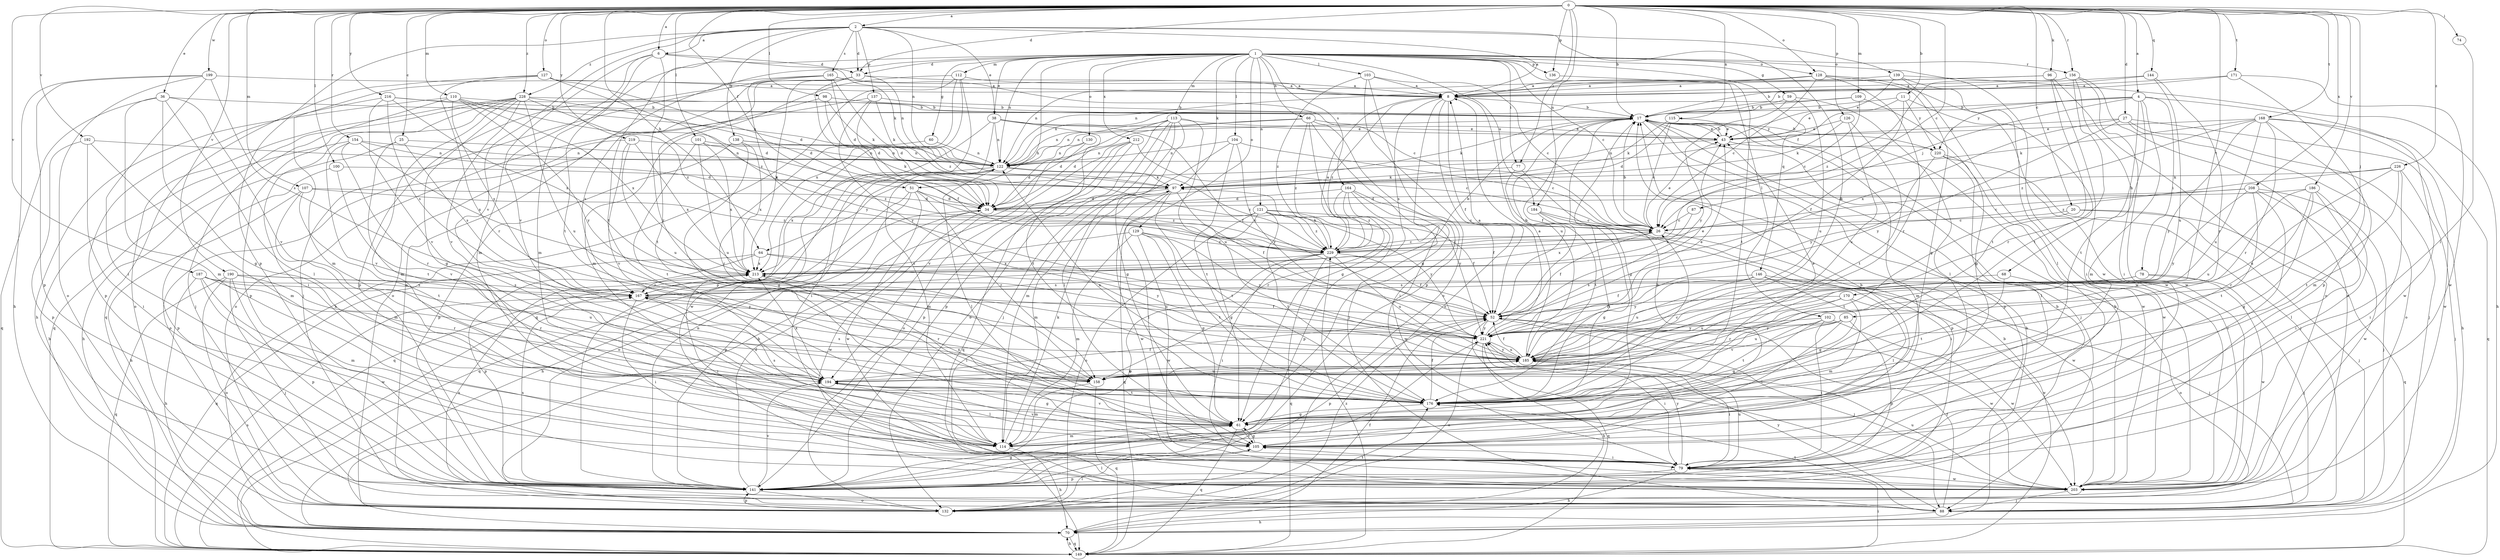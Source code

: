 strict digraph  {
0;
1;
2;
4;
6;
8;
11;
17;
20;
25;
26;
27;
33;
34;
36;
38;
43;
51;
52;
59;
60;
61;
64;
66;
68;
70;
74;
77;
78;
79;
85;
87;
88;
96;
97;
98;
100;
101;
102;
103;
104;
105;
107;
109;
110;
112;
113;
114;
115;
121;
122;
126;
127;
128;
129;
130;
132;
136;
137;
138;
139;
141;
144;
146;
149;
154;
156;
158;
164;
165;
167;
168;
170;
171;
176;
184;
185;
186;
187;
190;
192;
194;
199;
203;
208;
212;
213;
216;
219;
220;
221;
226;
228;
229;
0 -> 2  [label=a];
0 -> 4  [label=a];
0 -> 6  [label=a];
0 -> 11  [label=b];
0 -> 17  [label=b];
0 -> 20  [label=c];
0 -> 25  [label=c];
0 -> 26  [label=c];
0 -> 27  [label=d];
0 -> 33  [label=d];
0 -> 36  [label=e];
0 -> 51  [label=f];
0 -> 64  [label=h];
0 -> 74  [label=i];
0 -> 77  [label=i];
0 -> 85  [label=j];
0 -> 96  [label=k];
0 -> 98  [label=l];
0 -> 100  [label=l];
0 -> 101  [label=l];
0 -> 107  [label=m];
0 -> 109  [label=m];
0 -> 110  [label=m];
0 -> 115  [label=n];
0 -> 126  [label=o];
0 -> 127  [label=o];
0 -> 128  [label=o];
0 -> 136  [label=p];
0 -> 144  [label=q];
0 -> 154  [label=r];
0 -> 156  [label=r];
0 -> 168  [label=t];
0 -> 170  [label=t];
0 -> 171  [label=t];
0 -> 184  [label=u];
0 -> 186  [label=v];
0 -> 187  [label=v];
0 -> 190  [label=v];
0 -> 192  [label=v];
0 -> 199  [label=w];
0 -> 208  [label=x];
0 -> 216  [label=y];
0 -> 219  [label=y];
0 -> 226  [label=z];
0 -> 228  [label=z];
1 -> 26  [label=c];
1 -> 33  [label=d];
1 -> 38  [label=e];
1 -> 59  [label=g];
1 -> 60  [label=g];
1 -> 64  [label=h];
1 -> 66  [label=h];
1 -> 77  [label=i];
1 -> 97  [label=k];
1 -> 102  [label=l];
1 -> 103  [label=l];
1 -> 104  [label=l];
1 -> 112  [label=m];
1 -> 113  [label=m];
1 -> 114  [label=m];
1 -> 121  [label=n];
1 -> 122  [label=n];
1 -> 128  [label=o];
1 -> 129  [label=o];
1 -> 130  [label=o];
1 -> 132  [label=o];
1 -> 136  [label=p];
1 -> 146  [label=q];
1 -> 156  [label=r];
1 -> 164  [label=s];
1 -> 184  [label=u];
1 -> 203  [label=w];
1 -> 212  [label=x];
2 -> 6  [label=a];
2 -> 8  [label=a];
2 -> 33  [label=d];
2 -> 38  [label=e];
2 -> 122  [label=n];
2 -> 137  [label=p];
2 -> 138  [label=p];
2 -> 139  [label=p];
2 -> 141  [label=p];
2 -> 165  [label=s];
2 -> 176  [label=t];
2 -> 185  [label=u];
2 -> 194  [label=v];
2 -> 228  [label=z];
4 -> 17  [label=b];
4 -> 51  [label=f];
4 -> 68  [label=h];
4 -> 78  [label=i];
4 -> 87  [label=j];
4 -> 114  [label=m];
4 -> 176  [label=t];
4 -> 203  [label=w];
4 -> 220  [label=y];
6 -> 33  [label=d];
6 -> 97  [label=k];
6 -> 114  [label=m];
6 -> 158  [label=r];
6 -> 176  [label=t];
6 -> 194  [label=v];
8 -> 17  [label=b];
8 -> 52  [label=f];
8 -> 61  [label=g];
8 -> 132  [label=o];
8 -> 167  [label=s];
8 -> 185  [label=u];
8 -> 229  [label=z];
11 -> 17  [label=b];
11 -> 43  [label=e];
11 -> 52  [label=f];
11 -> 158  [label=r];
11 -> 220  [label=y];
17 -> 43  [label=e];
17 -> 52  [label=f];
17 -> 61  [label=g];
17 -> 70  [label=h];
17 -> 88  [label=j];
17 -> 97  [label=k];
17 -> 122  [label=n];
17 -> 141  [label=p];
17 -> 203  [label=w];
17 -> 220  [label=y];
20 -> 26  [label=c];
20 -> 88  [label=j];
20 -> 149  [label=q];
20 -> 176  [label=t];
25 -> 70  [label=h];
25 -> 122  [label=n];
25 -> 167  [label=s];
25 -> 176  [label=t];
26 -> 17  [label=b];
26 -> 43  [label=e];
26 -> 52  [label=f];
26 -> 203  [label=w];
26 -> 213  [label=x];
26 -> 229  [label=z];
27 -> 43  [label=e];
27 -> 70  [label=h];
27 -> 88  [label=j];
27 -> 132  [label=o];
27 -> 213  [label=x];
27 -> 221  [label=y];
33 -> 8  [label=a];
33 -> 52  [label=f];
33 -> 122  [label=n];
33 -> 132  [label=o];
33 -> 176  [label=t];
33 -> 213  [label=x];
34 -> 26  [label=c];
34 -> 70  [label=h];
34 -> 141  [label=p];
34 -> 203  [label=w];
36 -> 17  [label=b];
36 -> 61  [label=g];
36 -> 105  [label=l];
36 -> 114  [label=m];
36 -> 149  [label=q];
36 -> 194  [label=v];
38 -> 43  [label=e];
38 -> 52  [label=f];
38 -> 79  [label=i];
38 -> 122  [label=n];
38 -> 176  [label=t];
38 -> 203  [label=w];
43 -> 17  [label=b];
43 -> 114  [label=m];
43 -> 122  [label=n];
51 -> 34  [label=d];
51 -> 132  [label=o];
51 -> 149  [label=q];
51 -> 158  [label=r];
51 -> 203  [label=w];
51 -> 229  [label=z];
52 -> 17  [label=b];
52 -> 43  [label=e];
52 -> 88  [label=j];
52 -> 141  [label=p];
52 -> 149  [label=q];
52 -> 203  [label=w];
52 -> 221  [label=y];
59 -> 17  [label=b];
59 -> 105  [label=l];
59 -> 185  [label=u];
59 -> 221  [label=y];
60 -> 122  [label=n];
60 -> 158  [label=r];
61 -> 105  [label=l];
61 -> 114  [label=m];
61 -> 149  [label=q];
61 -> 167  [label=s];
61 -> 194  [label=v];
61 -> 213  [label=x];
64 -> 141  [label=p];
64 -> 149  [label=q];
64 -> 185  [label=u];
64 -> 213  [label=x];
64 -> 221  [label=y];
66 -> 34  [label=d];
66 -> 43  [label=e];
66 -> 61  [label=g];
66 -> 79  [label=i];
66 -> 88  [label=j];
66 -> 122  [label=n];
66 -> 229  [label=z];
68 -> 132  [label=o];
68 -> 167  [label=s];
68 -> 176  [label=t];
70 -> 52  [label=f];
70 -> 149  [label=q];
74 -> 105  [label=l];
77 -> 97  [label=k];
77 -> 141  [label=p];
77 -> 176  [label=t];
78 -> 52  [label=f];
78 -> 88  [label=j];
78 -> 167  [label=s];
78 -> 203  [label=w];
79 -> 70  [label=h];
79 -> 141  [label=p];
79 -> 185  [label=u];
79 -> 203  [label=w];
79 -> 221  [label=y];
85 -> 105  [label=l];
85 -> 141  [label=p];
85 -> 185  [label=u];
85 -> 194  [label=v];
85 -> 221  [label=y];
87 -> 26  [label=c];
87 -> 213  [label=x];
88 -> 52  [label=f];
88 -> 70  [label=h];
88 -> 176  [label=t];
88 -> 213  [label=x];
88 -> 221  [label=y];
96 -> 8  [label=a];
96 -> 79  [label=i];
96 -> 122  [label=n];
96 -> 132  [label=o];
96 -> 176  [label=t];
97 -> 34  [label=d];
97 -> 52  [label=f];
97 -> 105  [label=l];
97 -> 114  [label=m];
97 -> 176  [label=t];
97 -> 203  [label=w];
98 -> 17  [label=b];
98 -> 34  [label=d];
98 -> 97  [label=k];
98 -> 167  [label=s];
100 -> 97  [label=k];
100 -> 141  [label=p];
100 -> 194  [label=v];
101 -> 122  [label=n];
101 -> 176  [label=t];
101 -> 185  [label=u];
101 -> 213  [label=x];
101 -> 229  [label=z];
102 -> 61  [label=g];
102 -> 79  [label=i];
102 -> 176  [label=t];
102 -> 203  [label=w];
102 -> 221  [label=y];
103 -> 8  [label=a];
103 -> 26  [label=c];
103 -> 132  [label=o];
103 -> 141  [label=p];
103 -> 229  [label=z];
104 -> 26  [label=c];
104 -> 114  [label=m];
104 -> 122  [label=n];
104 -> 176  [label=t];
104 -> 221  [label=y];
105 -> 17  [label=b];
105 -> 61  [label=g];
105 -> 79  [label=i];
105 -> 194  [label=v];
107 -> 34  [label=d];
107 -> 70  [label=h];
107 -> 114  [label=m];
107 -> 176  [label=t];
107 -> 229  [label=z];
109 -> 17  [label=b];
109 -> 26  [label=c];
109 -> 61  [label=g];
109 -> 122  [label=n];
110 -> 17  [label=b];
110 -> 34  [label=d];
110 -> 70  [label=h];
110 -> 88  [label=j];
110 -> 167  [label=s];
110 -> 213  [label=x];
110 -> 221  [label=y];
112 -> 8  [label=a];
112 -> 70  [label=h];
112 -> 114  [label=m];
112 -> 141  [label=p];
112 -> 149  [label=q];
112 -> 213  [label=x];
113 -> 34  [label=d];
113 -> 43  [label=e];
113 -> 61  [label=g];
113 -> 88  [label=j];
113 -> 105  [label=l];
113 -> 122  [label=n];
113 -> 132  [label=o];
113 -> 141  [label=p];
113 -> 185  [label=u];
114 -> 17  [label=b];
114 -> 70  [label=h];
114 -> 97  [label=k];
115 -> 26  [label=c];
115 -> 34  [label=d];
115 -> 43  [label=e];
115 -> 97  [label=k];
121 -> 26  [label=c];
121 -> 52  [label=f];
121 -> 61  [label=g];
121 -> 132  [label=o];
121 -> 149  [label=q];
121 -> 176  [label=t];
121 -> 221  [label=y];
121 -> 229  [label=z];
122 -> 97  [label=k];
122 -> 105  [label=l];
122 -> 114  [label=m];
122 -> 149  [label=q];
122 -> 213  [label=x];
122 -> 229  [label=z];
126 -> 43  [label=e];
126 -> 97  [label=k];
126 -> 176  [label=t];
126 -> 185  [label=u];
127 -> 8  [label=a];
127 -> 34  [label=d];
127 -> 114  [label=m];
127 -> 149  [label=q];
127 -> 158  [label=r];
127 -> 229  [label=z];
128 -> 8  [label=a];
128 -> 26  [label=c];
128 -> 61  [label=g];
128 -> 122  [label=n];
128 -> 158  [label=r];
128 -> 203  [label=w];
129 -> 61  [label=g];
129 -> 114  [label=m];
129 -> 167  [label=s];
129 -> 176  [label=t];
129 -> 203  [label=w];
129 -> 221  [label=y];
129 -> 229  [label=z];
130 -> 34  [label=d];
130 -> 122  [label=n];
130 -> 194  [label=v];
132 -> 105  [label=l];
132 -> 141  [label=p];
132 -> 176  [label=t];
136 -> 176  [label=t];
137 -> 17  [label=b];
137 -> 34  [label=d];
137 -> 97  [label=k];
137 -> 132  [label=o];
137 -> 221  [label=y];
138 -> 61  [label=g];
138 -> 97  [label=k];
138 -> 122  [label=n];
138 -> 141  [label=p];
138 -> 213  [label=x];
139 -> 8  [label=a];
139 -> 43  [label=e];
139 -> 70  [label=h];
139 -> 105  [label=l];
139 -> 203  [label=w];
141 -> 17  [label=b];
141 -> 34  [label=d];
141 -> 61  [label=g];
141 -> 105  [label=l];
141 -> 122  [label=n];
141 -> 132  [label=o];
141 -> 167  [label=s];
141 -> 194  [label=v];
141 -> 221  [label=y];
144 -> 8  [label=a];
144 -> 17  [label=b];
144 -> 158  [label=r];
144 -> 185  [label=u];
146 -> 61  [label=g];
146 -> 88  [label=j];
146 -> 105  [label=l];
146 -> 167  [label=s];
146 -> 185  [label=u];
146 -> 221  [label=y];
149 -> 17  [label=b];
149 -> 70  [label=h];
149 -> 79  [label=i];
149 -> 167  [label=s];
149 -> 229  [label=z];
154 -> 34  [label=d];
154 -> 70  [label=h];
154 -> 122  [label=n];
154 -> 158  [label=r];
154 -> 194  [label=v];
154 -> 213  [label=x];
156 -> 8  [label=a];
156 -> 79  [label=i];
156 -> 132  [label=o];
156 -> 176  [label=t];
156 -> 203  [label=w];
156 -> 229  [label=z];
158 -> 114  [label=m];
158 -> 149  [label=q];
158 -> 167  [label=s];
158 -> 185  [label=u];
164 -> 34  [label=d];
164 -> 52  [label=f];
164 -> 141  [label=p];
164 -> 158  [label=r];
164 -> 203  [label=w];
164 -> 221  [label=y];
164 -> 229  [label=z];
165 -> 8  [label=a];
165 -> 26  [label=c];
165 -> 34  [label=d];
165 -> 88  [label=j];
165 -> 141  [label=p];
165 -> 221  [label=y];
165 -> 229  [label=z];
167 -> 52  [label=f];
167 -> 79  [label=i];
167 -> 158  [label=r];
168 -> 43  [label=e];
168 -> 97  [label=k];
168 -> 114  [label=m];
168 -> 149  [label=q];
168 -> 158  [label=r];
168 -> 185  [label=u];
168 -> 203  [label=w];
168 -> 221  [label=y];
168 -> 229  [label=z];
170 -> 52  [label=f];
170 -> 114  [label=m];
170 -> 158  [label=r];
170 -> 185  [label=u];
170 -> 203  [label=w];
171 -> 8  [label=a];
171 -> 17  [label=b];
171 -> 141  [label=p];
171 -> 203  [label=w];
176 -> 26  [label=c];
176 -> 52  [label=f];
176 -> 61  [label=g];
176 -> 122  [label=n];
184 -> 26  [label=c];
184 -> 61  [label=g];
184 -> 79  [label=i];
184 -> 176  [label=t];
185 -> 8  [label=a];
185 -> 52  [label=f];
185 -> 79  [label=i];
185 -> 158  [label=r];
185 -> 194  [label=v];
185 -> 221  [label=y];
186 -> 34  [label=d];
186 -> 61  [label=g];
186 -> 79  [label=i];
186 -> 105  [label=l];
186 -> 158  [label=r];
186 -> 185  [label=u];
187 -> 70  [label=h];
187 -> 114  [label=m];
187 -> 158  [label=r];
187 -> 167  [label=s];
187 -> 185  [label=u];
187 -> 203  [label=w];
190 -> 88  [label=j];
190 -> 132  [label=o];
190 -> 141  [label=p];
190 -> 149  [label=q];
190 -> 158  [label=r];
190 -> 167  [label=s];
190 -> 221  [label=y];
192 -> 79  [label=i];
192 -> 114  [label=m];
192 -> 122  [label=n];
192 -> 141  [label=p];
194 -> 43  [label=e];
194 -> 52  [label=f];
194 -> 61  [label=g];
194 -> 105  [label=l];
194 -> 176  [label=t];
194 -> 213  [label=x];
199 -> 8  [label=a];
199 -> 70  [label=h];
199 -> 79  [label=i];
199 -> 132  [label=o];
199 -> 141  [label=p];
199 -> 167  [label=s];
203 -> 17  [label=b];
203 -> 88  [label=j];
203 -> 105  [label=l];
203 -> 185  [label=u];
208 -> 26  [label=c];
208 -> 34  [label=d];
208 -> 79  [label=i];
208 -> 88  [label=j];
208 -> 176  [label=t];
208 -> 203  [label=w];
208 -> 221  [label=y];
212 -> 26  [label=c];
212 -> 70  [label=h];
212 -> 122  [label=n];
212 -> 132  [label=o];
212 -> 141  [label=p];
212 -> 149  [label=q];
213 -> 17  [label=b];
213 -> 79  [label=i];
213 -> 105  [label=l];
213 -> 167  [label=s];
216 -> 17  [label=b];
216 -> 122  [label=n];
216 -> 141  [label=p];
216 -> 167  [label=s];
216 -> 194  [label=v];
216 -> 213  [label=x];
219 -> 122  [label=n];
219 -> 132  [label=o];
219 -> 185  [label=u];
219 -> 194  [label=v];
219 -> 213  [label=x];
220 -> 17  [label=b];
220 -> 88  [label=j];
220 -> 105  [label=l];
220 -> 203  [label=w];
220 -> 221  [label=y];
221 -> 8  [label=a];
221 -> 43  [label=e];
221 -> 70  [label=h];
221 -> 79  [label=i];
221 -> 132  [label=o];
221 -> 185  [label=u];
226 -> 79  [label=i];
226 -> 88  [label=j];
226 -> 97  [label=k];
226 -> 176  [label=t];
226 -> 185  [label=u];
226 -> 229  [label=z];
228 -> 17  [label=b];
228 -> 34  [label=d];
228 -> 61  [label=g];
228 -> 79  [label=i];
228 -> 114  [label=m];
228 -> 132  [label=o];
228 -> 141  [label=p];
228 -> 149  [label=q];
228 -> 185  [label=u];
228 -> 194  [label=v];
228 -> 229  [label=z];
229 -> 8  [label=a];
229 -> 26  [label=c];
229 -> 52  [label=f];
229 -> 79  [label=i];
229 -> 97  [label=k];
229 -> 141  [label=p];
229 -> 149  [label=q];
229 -> 185  [label=u];
229 -> 213  [label=x];
}
